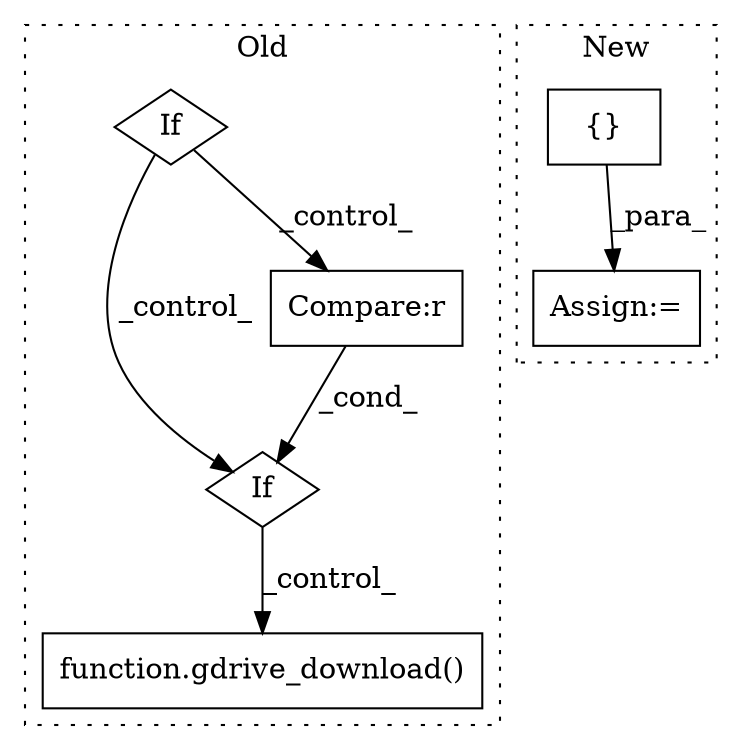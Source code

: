 digraph G {
subgraph cluster0 {
1 [label="function.gdrive_download()" a="75" s="1081" l="41" shape="box"];
3 [label="If" a="96" s="1051" l="3" shape="diamond"];
4 [label="Compare:r" a="40" s="1054" l="9" shape="box"];
5 [label="If" a="96" s="534" l="3" shape="diamond"];
label = "Old";
style="dotted";
}
subgraph cluster1 {
2 [label="{}" a="59" s="541,596" l="1,0" shape="box"];
6 [label="Assign:=" a="68" s="538" l="3" shape="box"];
label = "New";
style="dotted";
}
2 -> 6 [label="_para_"];
3 -> 1 [label="_control_"];
4 -> 3 [label="_cond_"];
5 -> 3 [label="_control_"];
5 -> 4 [label="_control_"];
}